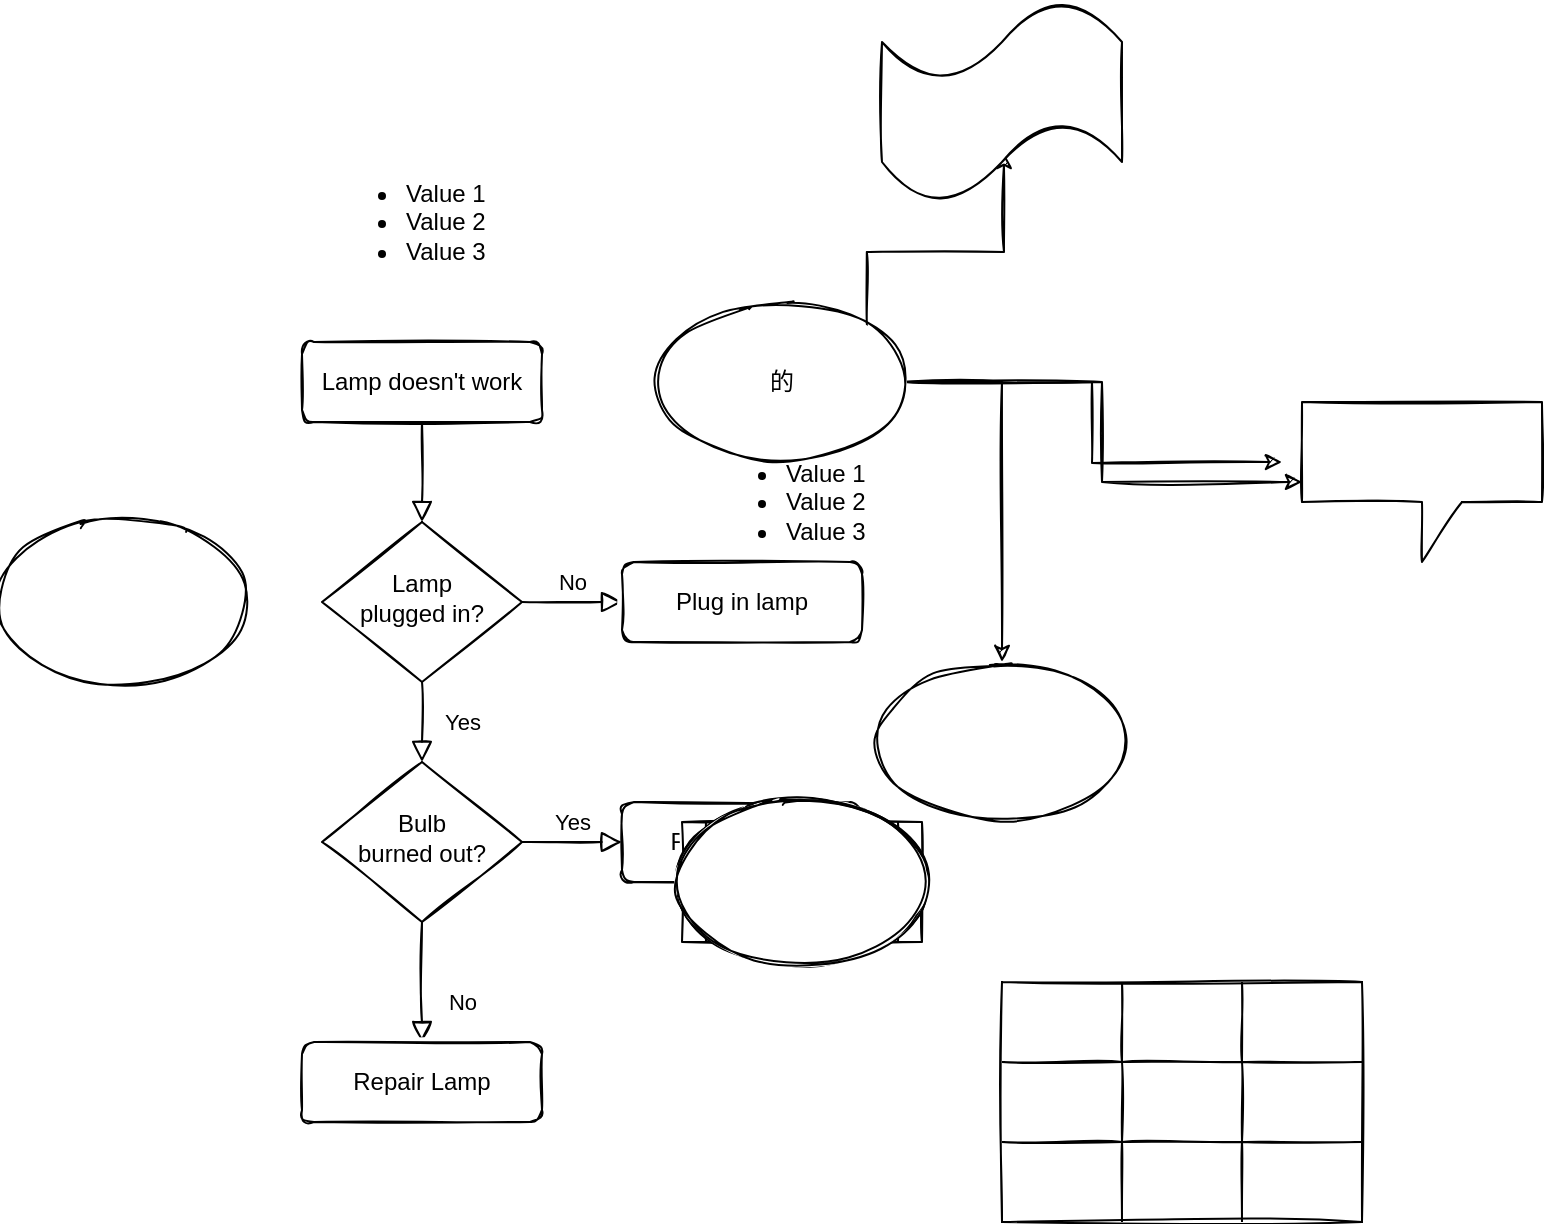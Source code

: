 <mxfile version="14.4.2" type="github">
  <diagram id="C5RBs43oDa-KdzZeNtuy" name="Page-1">
    <mxGraphModel dx="946" dy="1735" grid="1" gridSize="10" guides="1" tooltips="1" connect="1" arrows="1" fold="1" page="1" pageScale="1" pageWidth="827" pageHeight="1169" math="0" shadow="0">
      <root>
        <mxCell id="WIyWlLk6GJQsqaUBKTNV-0" />
        <mxCell id="WIyWlLk6GJQsqaUBKTNV-1" parent="WIyWlLk6GJQsqaUBKTNV-0" />
        <mxCell id="WIyWlLk6GJQsqaUBKTNV-2" value="" style="rounded=0;html=1;jettySize=auto;orthogonalLoop=1;fontSize=11;endArrow=block;endFill=0;endSize=8;strokeWidth=1;shadow=0;labelBackgroundColor=none;edgeStyle=orthogonalEdgeStyle;sketch=1;" parent="WIyWlLk6GJQsqaUBKTNV-1" source="WIyWlLk6GJQsqaUBKTNV-3" target="WIyWlLk6GJQsqaUBKTNV-6" edge="1">
          <mxGeometry relative="1" as="geometry" />
        </mxCell>
        <mxCell id="WIyWlLk6GJQsqaUBKTNV-3" value="Lamp doesn&#39;t work" style="rounded=1;whiteSpace=wrap;html=1;fontSize=12;glass=0;strokeWidth=1;shadow=0;sketch=1;" parent="WIyWlLk6GJQsqaUBKTNV-1" vertex="1">
          <mxGeometry x="160" y="80" width="120" height="40" as="geometry" />
        </mxCell>
        <mxCell id="WIyWlLk6GJQsqaUBKTNV-4" value="Yes" style="rounded=0;html=1;jettySize=auto;orthogonalLoop=1;fontSize=11;endArrow=block;endFill=0;endSize=8;strokeWidth=1;shadow=0;labelBackgroundColor=none;edgeStyle=orthogonalEdgeStyle;sketch=1;" parent="WIyWlLk6GJQsqaUBKTNV-1" source="WIyWlLk6GJQsqaUBKTNV-6" target="WIyWlLk6GJQsqaUBKTNV-10" edge="1">
          <mxGeometry y="20" relative="1" as="geometry">
            <mxPoint as="offset" />
          </mxGeometry>
        </mxCell>
        <mxCell id="WIyWlLk6GJQsqaUBKTNV-5" value="No" style="edgeStyle=orthogonalEdgeStyle;rounded=0;html=1;jettySize=auto;orthogonalLoop=1;fontSize=11;endArrow=block;endFill=0;endSize=8;strokeWidth=1;shadow=0;labelBackgroundColor=none;sketch=1;" parent="WIyWlLk6GJQsqaUBKTNV-1" source="WIyWlLk6GJQsqaUBKTNV-6" target="WIyWlLk6GJQsqaUBKTNV-7" edge="1">
          <mxGeometry y="10" relative="1" as="geometry">
            <mxPoint as="offset" />
          </mxGeometry>
        </mxCell>
        <mxCell id="WIyWlLk6GJQsqaUBKTNV-6" value="Lamp&lt;br&gt;plugged in?" style="rhombus;whiteSpace=wrap;html=1;shadow=0;fontFamily=Helvetica;fontSize=12;align=center;strokeWidth=1;spacing=6;spacingTop=-4;sketch=1;" parent="WIyWlLk6GJQsqaUBKTNV-1" vertex="1">
          <mxGeometry x="170" y="170" width="100" height="80" as="geometry" />
        </mxCell>
        <mxCell id="WIyWlLk6GJQsqaUBKTNV-7" value="Plug in lamp" style="rounded=1;whiteSpace=wrap;html=1;fontSize=12;glass=0;strokeWidth=1;shadow=0;sketch=1;" parent="WIyWlLk6GJQsqaUBKTNV-1" vertex="1">
          <mxGeometry x="320" y="190" width="120" height="40" as="geometry" />
        </mxCell>
        <mxCell id="WIyWlLk6GJQsqaUBKTNV-8" value="No" style="rounded=0;html=1;jettySize=auto;orthogonalLoop=1;fontSize=11;endArrow=block;endFill=0;endSize=8;strokeWidth=1;shadow=0;labelBackgroundColor=none;edgeStyle=orthogonalEdgeStyle;sketch=1;" parent="WIyWlLk6GJQsqaUBKTNV-1" source="WIyWlLk6GJQsqaUBKTNV-10" target="WIyWlLk6GJQsqaUBKTNV-11" edge="1">
          <mxGeometry x="0.333" y="20" relative="1" as="geometry">
            <mxPoint as="offset" />
          </mxGeometry>
        </mxCell>
        <mxCell id="WIyWlLk6GJQsqaUBKTNV-9" value="Yes" style="edgeStyle=orthogonalEdgeStyle;rounded=0;html=1;jettySize=auto;orthogonalLoop=1;fontSize=11;endArrow=block;endFill=0;endSize=8;strokeWidth=1;shadow=0;labelBackgroundColor=none;sketch=1;" parent="WIyWlLk6GJQsqaUBKTNV-1" source="WIyWlLk6GJQsqaUBKTNV-10" target="WIyWlLk6GJQsqaUBKTNV-12" edge="1">
          <mxGeometry y="10" relative="1" as="geometry">
            <mxPoint as="offset" />
          </mxGeometry>
        </mxCell>
        <mxCell id="WIyWlLk6GJQsqaUBKTNV-10" value="Bulb&lt;br&gt;burned out?" style="rhombus;whiteSpace=wrap;html=1;shadow=0;fontFamily=Helvetica;fontSize=12;align=center;strokeWidth=1;spacing=6;spacingTop=-4;sketch=1;" parent="WIyWlLk6GJQsqaUBKTNV-1" vertex="1">
          <mxGeometry x="170" y="290" width="100" height="80" as="geometry" />
        </mxCell>
        <mxCell id="WIyWlLk6GJQsqaUBKTNV-11" value="Repair Lamp" style="rounded=1;whiteSpace=wrap;html=1;fontSize=12;glass=0;strokeWidth=1;shadow=0;sketch=1;" parent="WIyWlLk6GJQsqaUBKTNV-1" vertex="1">
          <mxGeometry x="160" y="430" width="120" height="40" as="geometry" />
        </mxCell>
        <mxCell id="WIyWlLk6GJQsqaUBKTNV-12" value="Replace Bulb" style="rounded=1;whiteSpace=wrap;html=1;fontSize=12;glass=0;strokeWidth=1;shadow=0;sketch=1;" parent="WIyWlLk6GJQsqaUBKTNV-1" vertex="1">
          <mxGeometry x="320" y="310" width="120" height="40" as="geometry" />
        </mxCell>
        <mxCell id="m7ARzqNZKw6q8cP4byW1-0" value="" style="ellipse;whiteSpace=wrap;html=1;sketch=1;" vertex="1" parent="WIyWlLk6GJQsqaUBKTNV-1">
          <mxGeometry x="450" y="240" width="120" height="80" as="geometry" />
        </mxCell>
        <mxCell id="m7ARzqNZKw6q8cP4byW1-16" style="edgeStyle=orthogonalEdgeStyle;rounded=0;sketch=1;orthogonalLoop=1;jettySize=auto;html=1;exitX=1;exitY=0.5;exitDx=0;exitDy=0;" edge="1" parent="WIyWlLk6GJQsqaUBKTNV-1" source="m7ARzqNZKw6q8cP4byW1-1">
          <mxGeometry relative="1" as="geometry">
            <mxPoint x="650" y="140" as="targetPoint" />
          </mxGeometry>
        </mxCell>
        <mxCell id="m7ARzqNZKw6q8cP4byW1-17" style="edgeStyle=orthogonalEdgeStyle;rounded=0;sketch=1;orthogonalLoop=1;jettySize=auto;html=1;exitX=1;exitY=0.5;exitDx=0;exitDy=0;" edge="1" parent="WIyWlLk6GJQsqaUBKTNV-1" source="m7ARzqNZKw6q8cP4byW1-1" target="m7ARzqNZKw6q8cP4byW1-15">
          <mxGeometry relative="1" as="geometry" />
        </mxCell>
        <mxCell id="m7ARzqNZKw6q8cP4byW1-18" style="edgeStyle=orthogonalEdgeStyle;rounded=0;sketch=1;orthogonalLoop=1;jettySize=auto;html=1;exitX=1;exitY=0.5;exitDx=0;exitDy=0;" edge="1" parent="WIyWlLk6GJQsqaUBKTNV-1" source="m7ARzqNZKw6q8cP4byW1-1" target="m7ARzqNZKw6q8cP4byW1-0">
          <mxGeometry relative="1" as="geometry" />
        </mxCell>
        <mxCell id="m7ARzqNZKw6q8cP4byW1-19" style="edgeStyle=orthogonalEdgeStyle;rounded=0;sketch=1;orthogonalLoop=1;jettySize=auto;html=1;exitX=1;exitY=0;exitDx=0;exitDy=0;entryX=0.508;entryY=0.75;entryDx=0;entryDy=0;entryPerimeter=0;" edge="1" parent="WIyWlLk6GJQsqaUBKTNV-1" source="m7ARzqNZKw6q8cP4byW1-1" target="m7ARzqNZKw6q8cP4byW1-20">
          <mxGeometry relative="1" as="geometry">
            <mxPoint x="540" y="40" as="targetPoint" />
          </mxGeometry>
        </mxCell>
        <mxCell id="m7ARzqNZKw6q8cP4byW1-1" value="的" style="ellipse;whiteSpace=wrap;html=1;sketch=1;" vertex="1" parent="WIyWlLk6GJQsqaUBKTNV-1">
          <mxGeometry x="340" y="60" width="120" height="80" as="geometry" />
        </mxCell>
        <mxCell id="m7ARzqNZKw6q8cP4byW1-2" value="" style="shape=table;html=1;whiteSpace=wrap;startSize=0;container=1;collapsible=0;childLayout=tableLayout;sketch=1;" vertex="1" parent="WIyWlLk6GJQsqaUBKTNV-1" treatAsSingle="0">
          <mxGeometry x="510" y="400" width="180" height="120" as="geometry" />
        </mxCell>
        <mxCell id="m7ARzqNZKw6q8cP4byW1-3" value="" style="shape=partialRectangle;html=1;whiteSpace=wrap;collapsible=0;dropTarget=0;pointerEvents=0;fillColor=none;top=0;left=0;bottom=0;right=0;points=[[0,0.5],[1,0.5]];portConstraint=eastwest;" vertex="1" parent="m7ARzqNZKw6q8cP4byW1-2" treatAsSingle="0">
          <mxGeometry width="180" height="40" as="geometry" />
        </mxCell>
        <mxCell id="m7ARzqNZKw6q8cP4byW1-4" value="" style="shape=partialRectangle;html=1;whiteSpace=wrap;connectable=0;fillColor=none;top=0;left=0;bottom=0;right=0;overflow=hidden;" vertex="1" parent="m7ARzqNZKw6q8cP4byW1-3">
          <mxGeometry width="60" height="40" as="geometry" />
        </mxCell>
        <mxCell id="m7ARzqNZKw6q8cP4byW1-5" value="" style="shape=partialRectangle;html=1;whiteSpace=wrap;connectable=0;fillColor=none;top=0;left=0;bottom=0;right=0;overflow=hidden;" vertex="1" parent="m7ARzqNZKw6q8cP4byW1-3">
          <mxGeometry x="60" width="60" height="40" as="geometry" />
        </mxCell>
        <mxCell id="m7ARzqNZKw6q8cP4byW1-6" value="" style="shape=partialRectangle;html=1;whiteSpace=wrap;connectable=0;fillColor=none;top=0;left=0;bottom=0;right=0;overflow=hidden;" vertex="1" parent="m7ARzqNZKw6q8cP4byW1-3">
          <mxGeometry x="120" width="60" height="40" as="geometry" />
        </mxCell>
        <mxCell id="m7ARzqNZKw6q8cP4byW1-7" value="" style="shape=partialRectangle;html=1;whiteSpace=wrap;collapsible=0;dropTarget=0;pointerEvents=0;fillColor=none;top=0;left=0;bottom=0;right=0;points=[[0,0.5],[1,0.5]];portConstraint=eastwest;" vertex="1" parent="m7ARzqNZKw6q8cP4byW1-2" treatAsSingle="0">
          <mxGeometry y="40" width="180" height="40" as="geometry" />
        </mxCell>
        <mxCell id="m7ARzqNZKw6q8cP4byW1-8" value="" style="shape=partialRectangle;html=1;whiteSpace=wrap;connectable=0;fillColor=none;top=0;left=0;bottom=0;right=0;overflow=hidden;" vertex="1" parent="m7ARzqNZKw6q8cP4byW1-7">
          <mxGeometry width="60" height="40" as="geometry" />
        </mxCell>
        <mxCell id="m7ARzqNZKw6q8cP4byW1-9" value="" style="shape=partialRectangle;html=1;whiteSpace=wrap;connectable=0;fillColor=none;top=0;left=0;bottom=0;right=0;overflow=hidden;" vertex="1" parent="m7ARzqNZKw6q8cP4byW1-7">
          <mxGeometry x="60" width="60" height="40" as="geometry" />
        </mxCell>
        <mxCell id="m7ARzqNZKw6q8cP4byW1-10" value="" style="shape=partialRectangle;html=1;whiteSpace=wrap;connectable=0;fillColor=none;top=0;left=0;bottom=0;right=0;overflow=hidden;" vertex="1" parent="m7ARzqNZKw6q8cP4byW1-7">
          <mxGeometry x="120" width="60" height="40" as="geometry" />
        </mxCell>
        <mxCell id="m7ARzqNZKw6q8cP4byW1-11" value="" style="shape=partialRectangle;html=1;whiteSpace=wrap;collapsible=0;dropTarget=0;pointerEvents=0;fillColor=none;top=0;left=0;bottom=0;right=0;points=[[0,0.5],[1,0.5]];portConstraint=eastwest;" vertex="1" parent="m7ARzqNZKw6q8cP4byW1-2" treatAsSingle="0">
          <mxGeometry y="80" width="180" height="40" as="geometry" />
        </mxCell>
        <mxCell id="m7ARzqNZKw6q8cP4byW1-12" value="" style="shape=partialRectangle;html=1;whiteSpace=wrap;connectable=0;fillColor=none;top=0;left=0;bottom=0;right=0;overflow=hidden;" vertex="1" parent="m7ARzqNZKw6q8cP4byW1-11">
          <mxGeometry width="60" height="40" as="geometry" />
        </mxCell>
        <mxCell id="m7ARzqNZKw6q8cP4byW1-13" value="" style="shape=partialRectangle;html=1;whiteSpace=wrap;connectable=0;fillColor=none;top=0;left=0;bottom=0;right=0;overflow=hidden;" vertex="1" parent="m7ARzqNZKw6q8cP4byW1-11">
          <mxGeometry x="60" width="60" height="40" as="geometry" />
        </mxCell>
        <mxCell id="m7ARzqNZKw6q8cP4byW1-14" value="" style="shape=partialRectangle;html=1;whiteSpace=wrap;connectable=0;fillColor=none;top=0;left=0;bottom=0;right=0;overflow=hidden;" vertex="1" parent="m7ARzqNZKw6q8cP4byW1-11">
          <mxGeometry x="120" width="60" height="40" as="geometry" />
        </mxCell>
        <mxCell id="m7ARzqNZKw6q8cP4byW1-15" value="" style="shape=callout;whiteSpace=wrap;html=1;perimeter=calloutPerimeter;sketch=1;" vertex="1" parent="WIyWlLk6GJQsqaUBKTNV-1">
          <mxGeometry x="660" y="110" width="120" height="80" as="geometry" />
        </mxCell>
        <mxCell id="m7ARzqNZKw6q8cP4byW1-20" value="" style="shape=tape;whiteSpace=wrap;html=1;sketch=1;" vertex="1" parent="WIyWlLk6GJQsqaUBKTNV-1">
          <mxGeometry x="450" y="-90" width="120" height="100" as="geometry" />
        </mxCell>
        <mxCell id="m7ARzqNZKw6q8cP4byW1-21" value="&lt;ul&gt;&lt;li&gt;Value 1&lt;/li&gt;&lt;li&gt;Value 2&lt;/li&gt;&lt;li&gt;Value 3&lt;/li&gt;&lt;/ul&gt;" style="text;strokeColor=none;fillColor=none;html=1;whiteSpace=wrap;verticalAlign=middle;overflow=hidden;sketch=1;" vertex="1" parent="WIyWlLk6GJQsqaUBKTNV-1">
          <mxGeometry x="360" y="120" width="100" height="80" as="geometry" />
        </mxCell>
        <mxCell id="m7ARzqNZKw6q8cP4byW1-22" value="&lt;ul&gt;&lt;li&gt;Value 1&lt;/li&gt;&lt;li&gt;Value 2&lt;/li&gt;&lt;li&gt;Value 3&lt;/li&gt;&lt;/ul&gt;" style="text;strokeColor=none;fillColor=none;html=1;whiteSpace=wrap;verticalAlign=middle;overflow=hidden;sketch=1;" vertex="1" parent="WIyWlLk6GJQsqaUBKTNV-1">
          <mxGeometry x="170" y="-20" width="100" height="80" as="geometry" />
        </mxCell>
        <mxCell id="m7ARzqNZKw6q8cP4byW1-23" value="" style="shape=process;whiteSpace=wrap;html=1;backgroundOutline=1;sketch=1;" vertex="1" parent="WIyWlLk6GJQsqaUBKTNV-1">
          <mxGeometry x="350" y="320" width="120" height="60" as="geometry" />
        </mxCell>
        <mxCell id="m7ARzqNZKw6q8cP4byW1-24" value="" style="ellipse;whiteSpace=wrap;html=1;sketch=1;" vertex="1" parent="WIyWlLk6GJQsqaUBKTNV-1">
          <mxGeometry x="350" y="310" width="120" height="80" as="geometry" />
        </mxCell>
        <mxCell id="m7ARzqNZKw6q8cP4byW1-25" value="" style="ellipse;whiteSpace=wrap;html=1;sketch=1;" vertex="1" parent="WIyWlLk6GJQsqaUBKTNV-1">
          <mxGeometry x="350" y="310" width="120" height="80" as="geometry" />
        </mxCell>
        <mxCell id="m7ARzqNZKw6q8cP4byW1-26" value="" style="ellipse;whiteSpace=wrap;html=1;sketch=1;" vertex="1" parent="WIyWlLk6GJQsqaUBKTNV-1">
          <mxGeometry x="350" y="310" width="120" height="80" as="geometry" />
        </mxCell>
        <mxCell id="m7ARzqNZKw6q8cP4byW1-27" value="" style="ellipse;whiteSpace=wrap;html=1;sketch=1;" vertex="1" parent="WIyWlLk6GJQsqaUBKTNV-1">
          <mxGeometry x="350" y="310" width="120" height="80" as="geometry" />
        </mxCell>
        <mxCell id="m7ARzqNZKw6q8cP4byW1-28" value="" style="ellipse;whiteSpace=wrap;html=1;sketch=1;" vertex="1" parent="WIyWlLk6GJQsqaUBKTNV-1">
          <mxGeometry x="350" y="310" width="120" height="80" as="geometry" />
        </mxCell>
        <mxCell id="m7ARzqNZKw6q8cP4byW1-29" value="" style="ellipse;whiteSpace=wrap;html=1;sketch=1;" vertex="1" parent="WIyWlLk6GJQsqaUBKTNV-1">
          <mxGeometry x="10" y="170" width="120" height="80" as="geometry" />
        </mxCell>
        <mxCell id="m7ARzqNZKw6q8cP4byW1-30" value="" style="ellipse;whiteSpace=wrap;html=1;sketch=1;" vertex="1" parent="WIyWlLk6GJQsqaUBKTNV-1">
          <mxGeometry x="350" y="310" width="120" height="80" as="geometry" />
        </mxCell>
      </root>
    </mxGraphModel>
  </diagram>
</mxfile>
